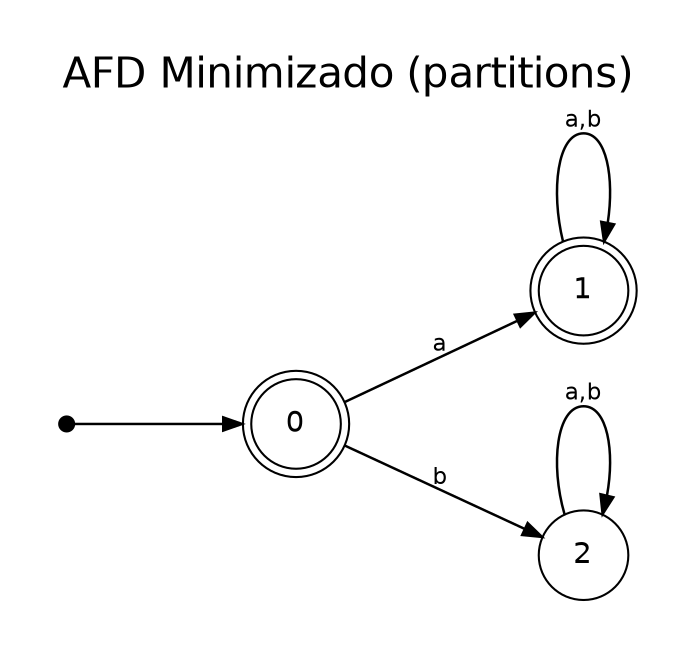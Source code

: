 digraph DFA {
  rankdir=LR; layout=dot; splines=true; overlap=false; concentrate=true; outputorder=edgesfirst; nodesep=0.7; ranksep=1.1; margin=0.25;
  labelloc="t"; label="AFD Minimizado (partitions)"; fontsize=20; fontname="Helvetica";
  node [shape=circle, width=0.6, height=0.6, fontname="Helvetica"];
  edge [fontname="Helvetica", fontsize=11, arrowsize=0.9, penwidth=1.2, labeldistance=1.6];
  __start [shape=point, width=0.1, label=""];
  __start -> 0;
  0 [shape=doublecircle];
  1 [shape=doublecircle];
  0 -> 1 [label="a"];
  0 -> 2 [label="b"];
  1 -> 1 [label="a,b"];
  2 -> 2 [label="a,b"];
}